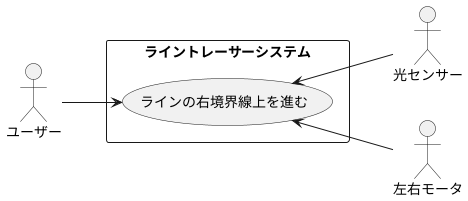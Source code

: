 @startuml 演習6-5-2
left to right direction
actor ユーザー
actor 光センサー
actor 左右モータ
rectangle ライントレーサーシステム {
usecase ラインの右境界線上を進む
}
ユーザー --> ラインの右境界線上を進む
ラインの右境界線上を進む <-- 光センサー
ラインの右境界線上を進む <-- 左右モータ
@enduml